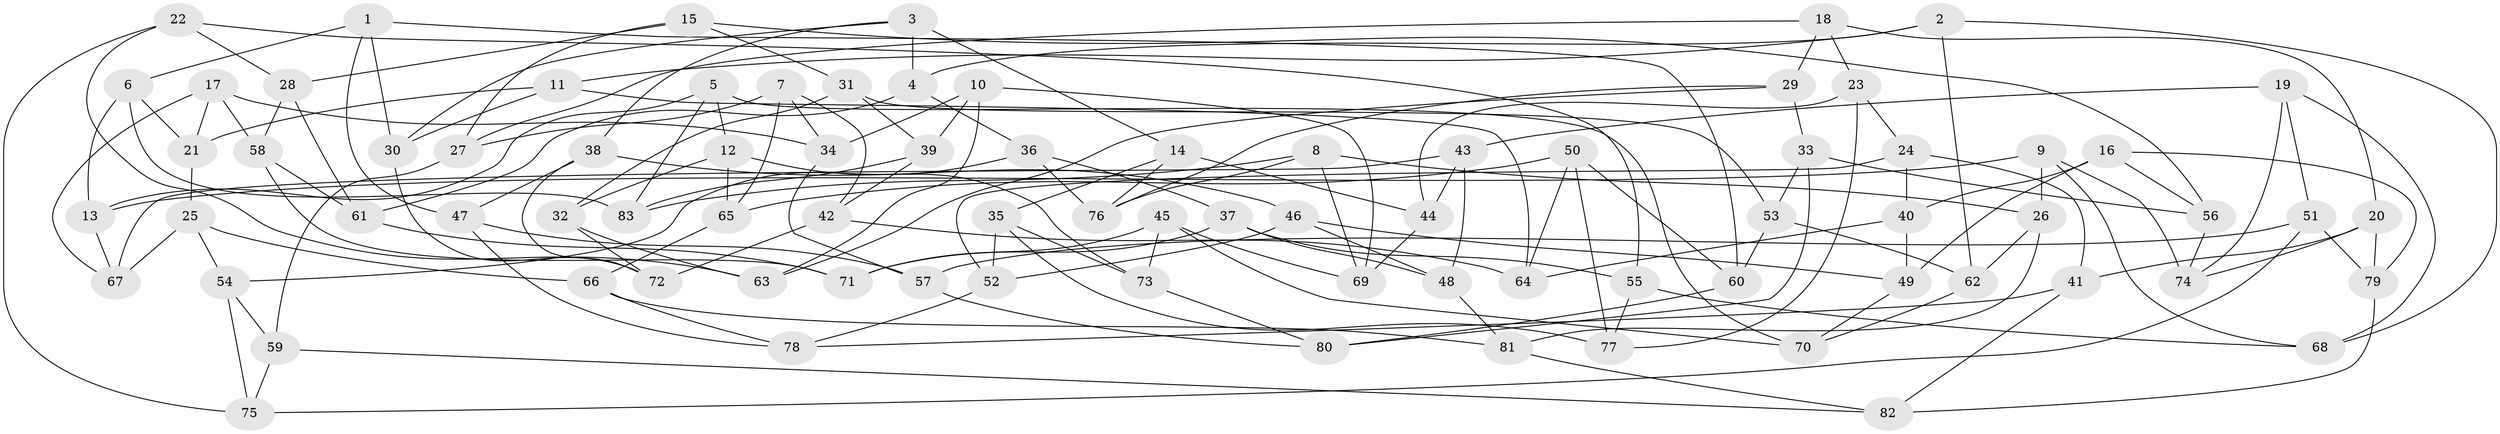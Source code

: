 // Generated by graph-tools (version 1.1) at 2025/03/03/09/25 03:03:07]
// undirected, 83 vertices, 166 edges
graph export_dot {
graph [start="1"]
  node [color=gray90,style=filled];
  1;
  2;
  3;
  4;
  5;
  6;
  7;
  8;
  9;
  10;
  11;
  12;
  13;
  14;
  15;
  16;
  17;
  18;
  19;
  20;
  21;
  22;
  23;
  24;
  25;
  26;
  27;
  28;
  29;
  30;
  31;
  32;
  33;
  34;
  35;
  36;
  37;
  38;
  39;
  40;
  41;
  42;
  43;
  44;
  45;
  46;
  47;
  48;
  49;
  50;
  51;
  52;
  53;
  54;
  55;
  56;
  57;
  58;
  59;
  60;
  61;
  62;
  63;
  64;
  65;
  66;
  67;
  68;
  69;
  70;
  71;
  72;
  73;
  74;
  75;
  76;
  77;
  78;
  79;
  80;
  81;
  82;
  83;
  1 -- 6;
  1 -- 60;
  1 -- 47;
  1 -- 30;
  2 -- 11;
  2 -- 62;
  2 -- 68;
  2 -- 4;
  3 -- 14;
  3 -- 4;
  3 -- 30;
  3 -- 38;
  4 -- 61;
  4 -- 36;
  5 -- 70;
  5 -- 12;
  5 -- 83;
  5 -- 13;
  6 -- 13;
  6 -- 21;
  6 -- 83;
  7 -- 42;
  7 -- 34;
  7 -- 65;
  7 -- 27;
  8 -- 76;
  8 -- 26;
  8 -- 83;
  8 -- 69;
  9 -- 74;
  9 -- 13;
  9 -- 26;
  9 -- 68;
  10 -- 69;
  10 -- 63;
  10 -- 39;
  10 -- 34;
  11 -- 30;
  11 -- 21;
  11 -- 64;
  12 -- 32;
  12 -- 65;
  12 -- 73;
  13 -- 67;
  14 -- 35;
  14 -- 44;
  14 -- 76;
  15 -- 56;
  15 -- 27;
  15 -- 28;
  15 -- 31;
  16 -- 79;
  16 -- 49;
  16 -- 56;
  16 -- 40;
  17 -- 58;
  17 -- 21;
  17 -- 34;
  17 -- 67;
  18 -- 29;
  18 -- 27;
  18 -- 20;
  18 -- 23;
  19 -- 74;
  19 -- 51;
  19 -- 43;
  19 -- 68;
  20 -- 79;
  20 -- 41;
  20 -- 74;
  21 -- 25;
  22 -- 55;
  22 -- 75;
  22 -- 63;
  22 -- 28;
  23 -- 77;
  23 -- 44;
  23 -- 24;
  24 -- 40;
  24 -- 41;
  24 -- 52;
  25 -- 54;
  25 -- 66;
  25 -- 67;
  26 -- 81;
  26 -- 62;
  27 -- 59;
  28 -- 58;
  28 -- 61;
  29 -- 63;
  29 -- 76;
  29 -- 33;
  30 -- 72;
  31 -- 53;
  31 -- 39;
  31 -- 32;
  32 -- 63;
  32 -- 72;
  33 -- 53;
  33 -- 56;
  33 -- 80;
  34 -- 57;
  35 -- 73;
  35 -- 52;
  35 -- 77;
  36 -- 76;
  36 -- 37;
  36 -- 54;
  37 -- 55;
  37 -- 48;
  37 -- 71;
  38 -- 72;
  38 -- 47;
  38 -- 46;
  39 -- 83;
  39 -- 42;
  40 -- 49;
  40 -- 64;
  41 -- 82;
  41 -- 78;
  42 -- 72;
  42 -- 64;
  43 -- 67;
  43 -- 48;
  43 -- 44;
  44 -- 69;
  45 -- 69;
  45 -- 70;
  45 -- 71;
  45 -- 73;
  46 -- 52;
  46 -- 48;
  46 -- 49;
  47 -- 57;
  47 -- 78;
  48 -- 81;
  49 -- 70;
  50 -- 60;
  50 -- 64;
  50 -- 77;
  50 -- 65;
  51 -- 57;
  51 -- 79;
  51 -- 75;
  52 -- 78;
  53 -- 62;
  53 -- 60;
  54 -- 75;
  54 -- 59;
  55 -- 77;
  55 -- 68;
  56 -- 74;
  57 -- 80;
  58 -- 61;
  58 -- 71;
  59 -- 75;
  59 -- 82;
  60 -- 80;
  61 -- 71;
  62 -- 70;
  65 -- 66;
  66 -- 81;
  66 -- 78;
  73 -- 80;
  79 -- 82;
  81 -- 82;
}
